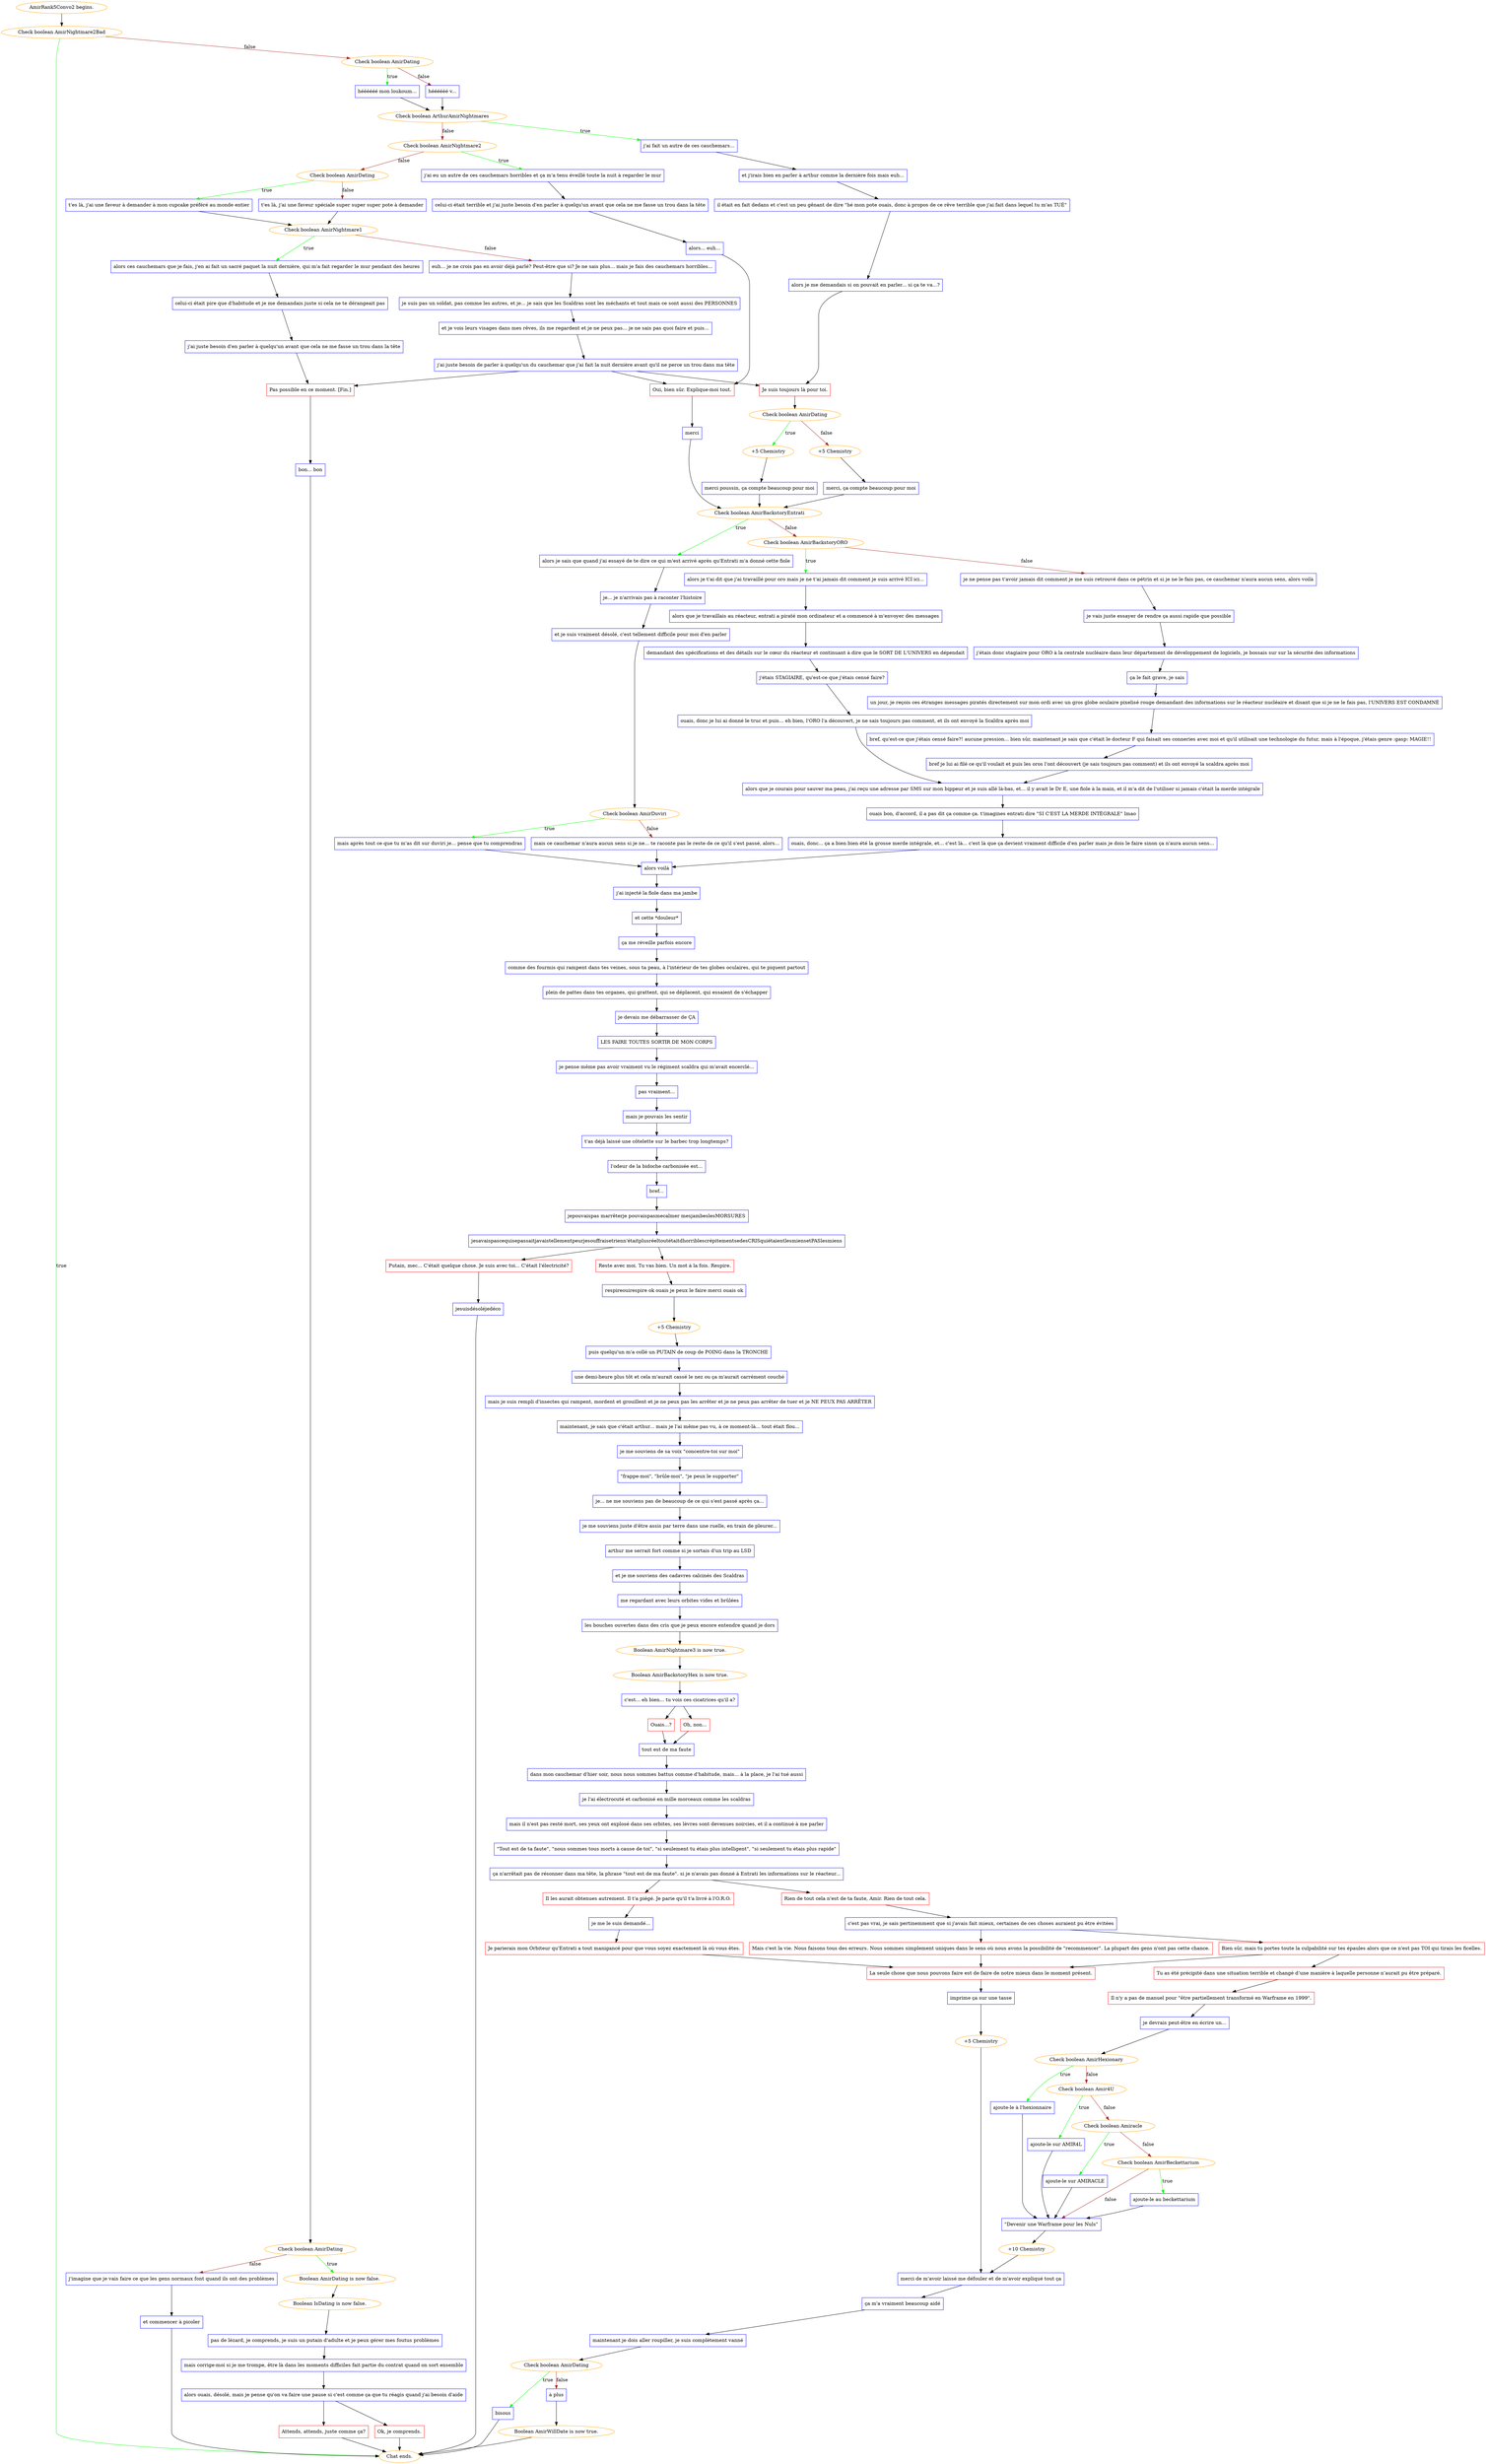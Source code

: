 digraph {
	"AmirRank5Convo2 begins." [color=orange];
		"AmirRank5Convo2 begins." -> j3346168945;
	j3346168945 [label="Check boolean AmirNightmare2Bad",color=orange];
		j3346168945 -> "Chat ends." [label=true,color=green];
		j3346168945 -> j2769147181 [label=false,color=brown];
	"Chat ends." [color=orange];
	j2769147181 [label="Check boolean AmirDating",color=orange];
		j2769147181 -> j1619158158 [label=true,color=green];
		j2769147181 -> j3627226750 [label=false,color=brown];
	j1619158158 [label="héééééé mon loukoum...",shape=box,color=blue];
		j1619158158 -> j2915049333;
	j3627226750 [label="héééééé v...",shape=box,color=blue];
		j3627226750 -> j2915049333;
	j2915049333 [label="Check boolean ArthurAmirNightmares",color=orange];
		j2915049333 -> j981535390 [label=true,color=green];
		j2915049333 -> j3157984749 [label=false,color=brown];
	j981535390 [label="j'ai fait un autre de ces cauchemars...",shape=box,color=blue];
		j981535390 -> j3927052003;
	j3157984749 [label="Check boolean AmirNightmare2",color=orange];
		j3157984749 -> j2897342484 [label=true,color=green];
		j3157984749 -> j2085567462 [label=false,color=brown];
	j3927052003 [label="et j'irais bien en parler à arthur comme la dernière fois mais euh...",shape=box,color=blue];
		j3927052003 -> j2187087484;
	j2897342484 [label="j'ai eu un autre de ces cauchemars horribles et ça m'a tenu éveillé toute la nuit à regarder le mur",shape=box,color=blue];
		j2897342484 -> j1225984604;
	j2085567462 [label="Check boolean AmirDating",color=orange];
		j2085567462 -> j1392866726 [label=true,color=green];
		j2085567462 -> j3644813447 [label=false,color=brown];
	j2187087484 [label="il était en fait dedans et c'est un peu gênant de dire \"hé mon pote ouais, donc à propos de ce rêve terrible que j'ai fait dans lequel tu m'as TUÉ\"",shape=box,color=blue];
		j2187087484 -> j2350948782;
	j1225984604 [label="celui-ci était terrible et j'ai juste besoin d'en parler à quelqu'un avant que cela ne me fasse un trou dans la tête",shape=box,color=blue];
		j1225984604 -> j359849279;
	j1392866726 [label="t'es là, j'ai une faveur à demander à mon cupcake préféré au monde entier",shape=box,color=blue];
		j1392866726 -> j822141118;
	j3644813447 [label="t'es là, j'ai une faveur spéciale super super super pote à demander",shape=box,color=blue];
		j3644813447 -> j822141118;
	j2350948782 [label="alors je me demandais si on pouvait en parler... si ça te va...?",shape=box,color=blue];
		j2350948782 -> j3465988648;
	j359849279 [label="alors... euh...",shape=box,color=blue];
		j359849279 -> j1189605843;
	j822141118 [label="Check boolean AmirNightmare1",color=orange];
		j822141118 -> j2747289709 [label=true,color=green];
		j822141118 -> j2643872904 [label=false,color=brown];
	j3465988648 [label="Je suis toujours là pour toi.",shape=box,color=red];
		j3465988648 -> j2850850546;
	j1189605843 [label="Oui, bien sûr. Explique-moi tout.",shape=box,color=red];
		j1189605843 -> j1870467758;
	j2747289709 [label="alors ces cauchemars que je fais, j'en ai fait un sacré paquet la nuit dernière, qui m'a fait regarder le mur pendant des heures",shape=box,color=blue];
		j2747289709 -> j250179656;
	j2643872904 [label="euh... je ne crois pas en avoir déjà parlé? Peut-être que si? Je ne sais plus... mais je fais des cauchemars horribles...",shape=box,color=blue];
		j2643872904 -> j237499262;
	j2850850546 [label="Check boolean AmirDating",color=orange];
		j2850850546 -> j2462699134 [label=true,color=green];
		j2850850546 -> j3090862143 [label=false,color=brown];
	j1870467758 [label="merci",shape=box,color=blue];
		j1870467758 -> j3726133081;
	j250179656 [label="celui-ci était pire que d'habitude et je me demandais juste si cela ne te dérangeait pas",shape=box,color=blue];
		j250179656 -> j2110678687;
	j237499262 [label="je suis pas un soldat, pas comme les autres, et je... je sais que les Scaldras sont les méchants et tout mais ce sont aussi des PERSONNES",shape=box,color=blue];
		j237499262 -> j3974467942;
	j2462699134 [label="+5 Chemistry",color=orange];
		j2462699134 -> j1195028982;
	j3090862143 [label="+5 Chemistry",color=orange];
		j3090862143 -> j2883993601;
	j3726133081 [label="Check boolean AmirBackstoryEntrati",color=orange];
		j3726133081 -> j746573141 [label=true,color=green];
		j3726133081 -> j3839700962 [label=false,color=brown];
	j2110678687 [label="j'ai juste besoin d'en parler à quelqu'un avant que cela ne me fasse un trou dans la tête",shape=box,color=blue];
		j2110678687 -> j2775560767;
	j3974467942 [label="et je vois leurs visages dans mes rêves, ils me regardent et je ne peux pas... je ne sais pas quoi faire et puis...",shape=box,color=blue];
		j3974467942 -> j55202466;
	j1195028982 [label="merci poussin, ça compte beaucoup pour moi",shape=box,color=blue];
		j1195028982 -> j3726133081;
	j2883993601 [label="merci, ça compte beaucoup pour moi",shape=box,color=blue];
		j2883993601 -> j3726133081;
	j746573141 [label="alors je sais que quand j'ai essayé de te dire ce qui m'est arrivé après qu'Entrati m'a donné cette fiole",shape=box,color=blue];
		j746573141 -> j3627506425;
	j3839700962 [label="Check boolean AmirBackstoryORO",color=orange];
		j3839700962 -> j866182032 [label=true,color=green];
		j3839700962 -> j2802960034 [label=false,color=brown];
	j2775560767 [label="Pas possible en ce moment. [Fin.]",shape=box,color=red];
		j2775560767 -> j1936483979;
	j55202466 [label="j'ai juste besoin de parler à quelqu'un du cauchemar que j'ai fait la nuit dernière avant qu'il ne perce un trou dans ma tête",shape=box,color=blue];
		j55202466 -> j3465988648;
		j55202466 -> j1189605843;
		j55202466 -> j2775560767;
	j3627506425 [label="je... je n'arrivais pas à raconter l'histoire",shape=box,color=blue];
		j3627506425 -> j2234126232;
	j866182032 [label="alors je t'ai dit que j'ai travaillé pour oro mais je ne t'ai jamais dit comment je suis arrivé ICI ici...",shape=box,color=blue];
		j866182032 -> j902129359;
	j2802960034 [label="je ne pense pas t'avoir jamais dit comment je me suis retrouvé dans ce pétrin et si je ne le fais pas, ce cauchemar n'aura aucun sens, alors voilà",shape=box,color=blue];
		j2802960034 -> j3212433423;
	j1936483979 [label="bon... bon",shape=box,color=blue];
		j1936483979 -> j2381424385;
	j2234126232 [label="et je suis vraiment désolé, c'est tellement difficile pour moi d'en parler",shape=box,color=blue];
		j2234126232 -> j2594202141;
	j902129359 [label="alors que je travaillais au réacteur, entrati a piraté mon ordinateur et a commencé à m'envoyer des messages",shape=box,color=blue];
		j902129359 -> j3612391096;
	j3212433423 [label="je vais juste essayer de rendre ça aussi rapide que possible",shape=box,color=blue];
		j3212433423 -> j2235122511;
	j2381424385 [label="Check boolean AmirDating",color=orange];
		j2381424385 -> j2234994147 [label=true,color=green];
		j2381424385 -> j905554690 [label=false,color=brown];
	j2594202141 [label="Check boolean AmirDuviri",color=orange];
		j2594202141 -> j1288722439 [label=true,color=green];
		j2594202141 -> j3899987178 [label=false,color=brown];
	j3612391096 [label="demandant des spécifications et des détails sur le cœur du réacteur et continuant à dire que le SORT DE L'UNIVERS en dépendait",shape=box,color=blue];
		j3612391096 -> j2024010293;
	j2235122511 [label="j'étais donc stagiaire pour ORO à la centrale nucléaire dans leur département de développement de logiciels, je bossais sur sur la sécurité des informations",shape=box,color=blue];
		j2235122511 -> j806031160;
	j2234994147 [label="Boolean AmirDating is now false.",color=orange];
		j2234994147 -> j2466939424;
	j905554690 [label="j'imagine que je vais faire ce que les gens normaux font quand ils ont des problèmes",shape=box,color=blue];
		j905554690 -> j3066494954;
	j1288722439 [label="mais après tout ce que tu m'as dit sur duviri je... pense que tu comprendras",shape=box,color=blue];
		j1288722439 -> j2416773765;
	j3899987178 [label="mais ce cauchemar n'aura aucun sens si je ne... te raconte pas le reste de ce qu'il s'est passé, alors...",shape=box,color=blue];
		j3899987178 -> j2416773765;
	j2024010293 [label="j'étais STAGIAIRE, qu'est-ce que j'étais censé faire?",shape=box,color=blue];
		j2024010293 -> j532072;
	j806031160 [label="ça le fait grave, je sais",shape=box,color=blue];
		j806031160 -> j4127993594;
	j2466939424 [label="Boolean IsDating is now false.",color=orange];
		j2466939424 -> j953532698;
	j3066494954 [label="et commencer à picoler",shape=box,color=blue];
		j3066494954 -> "Chat ends.";
	j2416773765 [label="alors voilà",shape=box,color=blue];
		j2416773765 -> j2423522504;
	j532072 [label="ouais, donc je lui ai donné le truc et puis... eh bien, l'ORO l'a découvert, je ne sais toujours pas comment, et ils ont envoyé la Scaldra après moi",shape=box,color=blue];
		j532072 -> j2184712238;
	j4127993594 [label="un jour, je reçois ces étranges messages piratés directement sur mon ordi avec un gros globe oculaire pixelisé rouge demandant des informations sur le réacteur nucléaire et disant que si je ne le fais pas, l'UNIVERS EST CONDAMNÉ",shape=box,color=blue];
		j4127993594 -> j1769132474;
	j953532698 [label="pas de lézard, je comprends, je suis un putain d'adulte et je peux gérer mes foutus problèmes",shape=box,color=blue];
		j953532698 -> j1162567398;
	j2423522504 [label="j'ai injecté la fiole dans ma jambe",shape=box,color=blue];
		j2423522504 -> j3680990937;
	j2184712238 [label="alors que je courais pour sauver ma peau, j'ai reçu une adresse par SMS sur mon bippeur et je suis allé là-bas, et... il y avait le Dr E, une fiole à la main, et il m'a dit de l'utiliser si jamais c'était la merde intégrale",shape=box,color=blue];
		j2184712238 -> j1753474270;
	j1769132474 [label="bref, qu'est-ce que j'étais censé faire?! aucune pression... bien sûr, maintenant je sais que c'était le docteur F qui faisait ses conneries avec moi et qu'il utilisait une technologie du futur, mais à l'époque, j'étais genre :gasp: MAGIE!!",shape=box,color=blue];
		j1769132474 -> j1076315166;
	j1162567398 [label="mais corrige-moi si je me trompe, être là dans les moments difficiles fait partie du contrat quand on sort ensemble",shape=box,color=blue];
		j1162567398 -> j3873941160;
	j3680990937 [label="et cette *douleur*",shape=box,color=blue];
		j3680990937 -> j237314938;
	j1753474270 [label="ouais bon, d'accord, il a pas dit ça comme ça. t'imagines entrati dire \"SI C'EST LA MERDE INTÉGRALE\" lmao",shape=box,color=blue];
		j1753474270 -> j2265480112;
	j1076315166 [label="bref je lui ai filé ce qu'il voulait et puis les oros l'ont découvert (je sais toujours pas comment) et ils ont envoyé la scaldra après moi",shape=box,color=blue];
		j1076315166 -> j2184712238;
	j3873941160 [label="alors ouais, désolé, mais je pense qu'on va faire une pause si c'est comme ça que tu réagis quand j'ai besoin d'aide",shape=box,color=blue];
		j3873941160 -> j4270567845;
		j3873941160 -> j384870639;
	j237314938 [label="ça me réveille parfois encore",shape=box,color=blue];
		j237314938 -> j1441916157;
	j2265480112 [label="ouais, donc... ça a bien bien été la grosse merde intégrale, et... c'est là... c'est là que ça devient vraiment difficile d'en parler mais je dois le faire sinon ça n'aura aucun sens...",shape=box,color=blue];
		j2265480112 -> j2416773765;
	j4270567845 [label="Attends, attends, juste comme ça?",shape=box,color=red];
		j4270567845 -> "Chat ends.";
	j384870639 [label="Ok, je comprends.",shape=box,color=red];
		j384870639 -> "Chat ends.";
	j1441916157 [label="comme des fourmis qui rampent dans tes veines, sous ta peau, à l'intérieur de tes globes oculaires, qui te piquent partout",shape=box,color=blue];
		j1441916157 -> j466200768;
	j466200768 [label="plein de pattes dans tes organes, qui grattent, qui se déplacent, qui essaient de s'échapper",shape=box,color=blue];
		j466200768 -> j719816766;
	j719816766 [label="je devais me débarrasser de ÇA",shape=box,color=blue];
		j719816766 -> j2906803799;
	j2906803799 [label="LES FAIRE TOUTES SORTIR DE MON CORPS",shape=box,color=blue];
		j2906803799 -> j2578713590;
	j2578713590 [label="je pense même pas avoir vraiment vu le régiment scaldra qui m'avait encerclé...",shape=box,color=blue];
		j2578713590 -> j567538835;
	j567538835 [label="pas vraiment...",shape=box,color=blue];
		j567538835 -> j2431783035;
	j2431783035 [label="mais je pouvais les sentir",shape=box,color=blue];
		j2431783035 -> j4187865165;
	j4187865165 [label="t'as déjà laissé une côtelette sur le barbec trop longtemps?",shape=box,color=blue];
		j4187865165 -> j455169478;
	j455169478 [label="l'odeur de la bidoche carbonisée est...",shape=box,color=blue];
		j455169478 -> j2650018444;
	j2650018444 [label="bref...",shape=box,color=blue];
		j2650018444 -> j3281338372;
	j3281338372 [label="jepouvaispas marrêterje pouvaispasmecalmer mesjambeslesMORSURES",shape=box,color=blue];
		j3281338372 -> j3631493096;
	j3631493096 [label="jesavaispascequisepassaitjavaistellementpeurjesouffraisetrienn'étaitplusréeltoutétaitdhorriblescrépitementsedesCRISquiétaientlesmiensetPASlesmiens",shape=box,color=blue];
		j3631493096 -> j2580356477;
		j3631493096 -> j2621325176;
	j2580356477 [label="Reste avec moi. Tu vas bien. Un mot à la fois. Respire.",shape=box,color=red];
		j2580356477 -> j56941174;
	j2621325176 [label="Putain, mec... C'était quelque chose. Je suis avec toi... C'était l'électricité?",shape=box,color=red];
		j2621325176 -> j2885313123;
	j56941174 [label="respireouirespire ok ouais je peux le faire merci ouais ok",shape=box,color=blue];
		j56941174 -> j193708225;
	j2885313123 [label="jesuisdésoléjedéco",shape=box,color=blue];
		j2885313123 -> "Chat ends.";
	j193708225 [label="+5 Chemistry",color=orange];
		j193708225 -> j1165819918;
	j1165819918 [label="puis quelqu'un m'a collé un PUTAIN de coup de POING dans la TRONCHE",shape=box,color=blue];
		j1165819918 -> j207156121;
	j207156121 [label="une demi-heure plus tôt et cela m'aurait cassé le nez ou ça m'aurait carrément couché",shape=box,color=blue];
		j207156121 -> j724228044;
	j724228044 [label="mais je suis rempli d'insectes qui rampent, mordent et grouillent et je ne peux pas les arrêter et je ne peux pas arrêter de tuer et je NE PEUX PAS ARRÊTER",shape=box,color=blue];
		j724228044 -> j1121751403;
	j1121751403 [label="maintenant, je sais que c'était arthur... mais je l'ai même pas vu, à ce moment-là... tout était flou...",shape=box,color=blue];
		j1121751403 -> j2676630290;
	j2676630290 [label="je me souviens de sa voix \"concentre-toi sur moi\"",shape=box,color=blue];
		j2676630290 -> j1093719240;
	j1093719240 [label="\"frappe-moi\", \"brûle-moi\", \"je peux le supporter\"",shape=box,color=blue];
		j1093719240 -> j2556470416;
	j2556470416 [label="je... ne me souviens pas de beaucoup de ce qui s'est passé après ça...",shape=box,color=blue];
		j2556470416 -> j337563456;
	j337563456 [label="je me souviens juste d'être assis par terre dans une ruelle, en train de pleurer...",shape=box,color=blue];
		j337563456 -> j1262128947;
	j1262128947 [label="arthur me serrait fort comme si je sortais d'un trip au LSD",shape=box,color=blue];
		j1262128947 -> j859500637;
	j859500637 [label="et je me souviens des cadavres calcinés des Scaldras",shape=box,color=blue];
		j859500637 -> j3653087242;
	j3653087242 [label="me regardant avec leurs orbites vides et brûlées",shape=box,color=blue];
		j3653087242 -> j43773098;
	j43773098 [label="les bouches ouvertes dans des cris que je peux encore entendre quand je dors",shape=box,color=blue];
		j43773098 -> j3482716203;
	j3482716203 [label="Boolean AmirNightmare3 is now true.",color=orange];
		j3482716203 -> j1032794049;
	j1032794049 [label="Boolean AmirBackstoryHex is now true.",color=orange];
		j1032794049 -> j1028140754;
	j1028140754 [label="c'est... eh bien... tu vois ces cicatrices qu'il a?",shape=box,color=blue];
		j1028140754 -> j1657925214;
		j1028140754 -> j3394143788;
	j1657925214 [label="Ouais...?",shape=box,color=red];
		j1657925214 -> j1783109751;
	j3394143788 [label="Oh, non...",shape=box,color=red];
		j3394143788 -> j1783109751;
	j1783109751 [label="tout est de ma faute",shape=box,color=blue];
		j1783109751 -> j2845227198;
	j2845227198 [label="dans mon cauchemar d'hier soir, nous nous sommes battus comme d'habitude, mais... à la place, je l'ai tué aussi",shape=box,color=blue];
		j2845227198 -> j2114935466;
	j2114935466 [label="je l'ai électrocuté et carbonisé en mille morceaux comme les scaldras",shape=box,color=blue];
		j2114935466 -> j2543873827;
	j2543873827 [label="mais il n'est pas resté mort, ses yeux ont explosé dans ses orbites, ses lèvres sont devenues noircies, et il a continué à me parler",shape=box,color=blue];
		j2543873827 -> j1599998535;
	j1599998535 [label="\"Tout est de ta faute\", \"nous sommes tous morts à cause de toi\", \"si seulement tu étais plus intelligent\", \"si seulement tu étais plus rapide\"",shape=box,color=blue];
		j1599998535 -> j3593186890;
	j3593186890 [label="ça n'arrêtait pas de résonner dans ma tête, la phrase \"tout est de ma faute\". si je n'avais pas donné à Entrati les informations sur le réacteur...",shape=box,color=blue];
		j3593186890 -> j575832044;
		j3593186890 -> j3477897836;
	j575832044 [label="Il les aurait obtenues autrement. Il t'a piégé. Je parie qu'il t'a livré à l'O.R.O.",shape=box,color=red];
		j575832044 -> j2480248306;
	j3477897836 [label="Rien de tout cela n'est de ta faute, Amir. Rien de tout cela.",shape=box,color=red];
		j3477897836 -> j2327244593;
	j2480248306 [label="je me le suis demandé...",shape=box,color=blue];
		j2480248306 -> j3910880713;
	j2327244593 [label="c'est pas vrai, je sais pertinemment que si j'avais fait mieux, certaines de ces choses auraient pu être évitées",shape=box,color=blue];
		j2327244593 -> j3215025373;
		j2327244593 -> j1392833267;
	j3910880713 [label="Je parierais mon Orbiteur qu'Entrati a tout manigancé pour que vous soyez exactement là où vous êtes.",shape=box,color=red];
		j3910880713 -> j1650580627;
	j3215025373 [label="Mais c'est la vie. Nous faisons tous des erreurs. Nous sommes simplement uniques dans le sens où nous avons la possibilité de \"recommencer\". La plupart des gens n'ont pas cette chance.",shape=box,color=red];
		j3215025373 -> j1650580627;
	j1392833267 [label="Bien sûr, mais tu portes toute la culpabilité sur tes épaules alors que ce n'est pas TOI qui tirais les ficelles.",shape=box,color=red];
		j1392833267 -> j1313182943;
		j1392833267 -> j1650580627;
	j1650580627 [label="La seule chose que nous pouvons faire est de faire de notre mieux dans le moment présent.",shape=box,color=red];
		j1650580627 -> j3744296915;
	j1313182943 [label="Tu as été précipité dans une situation terrible et changé d’une manière à laquelle personne n’aurait pu être préparé.",shape=box,color=red];
		j1313182943 -> j1264362083;
	j3744296915 [label="imprime ça sur une tasse",shape=box,color=blue];
		j3744296915 -> j3671098804;
	j1264362083 [label="Il n'y a pas de manuel pour \"être partiellement transformé en Warframe en 1999\".",shape=box,color=red];
		j1264362083 -> j3537881664;
	j3671098804 [label="+5 Chemistry",color=orange];
		j3671098804 -> j619539072;
	j3537881664 [label="je devrais peut-être en écrire un...",shape=box,color=blue];
		j3537881664 -> j767568525;
	j619539072 [label="merci de m'avoir laissé me défouler et de m'avoir expliqué tout ça",shape=box,color=blue];
		j619539072 -> j258175697;
	j767568525 [label="Check boolean AmirHexionary",color=orange];
		j767568525 -> j3637612954 [label=true,color=green];
		j767568525 -> j2891816278 [label=false,color=brown];
	j258175697 [label="ça m'a vraiment beaucoup aidé",shape=box,color=blue];
		j258175697 -> j3386577076;
	j3637612954 [label="ajoute-le à l'hexionnaire",shape=box,color=blue];
		j3637612954 -> j2967355496;
	j2891816278 [label="Check boolean Amir4U",color=orange];
		j2891816278 -> j2291439666 [label=true,color=green];
		j2891816278 -> j407232223 [label=false,color=brown];
	j3386577076 [label="maintenant je dois aller roupiller, je suis complètement vanné",shape=box,color=blue];
		j3386577076 -> j3775348585;
	j2967355496 [label="\"Devenir une Warframe pour les Nuls\"",shape=box,color=blue];
		j2967355496 -> j886888535;
	j2291439666 [label="ajoute-le sur AMIR4L",shape=box,color=blue];
		j2291439666 -> j2967355496;
	j407232223 [label="Check boolean Amiracle",color=orange];
		j407232223 -> j321127506 [label=true,color=green];
		j407232223 -> j3011765431 [label=false,color=brown];
	j3775348585 [label="Check boolean AmirDating",color=orange];
		j3775348585 -> j866508537 [label=true,color=green];
		j3775348585 -> j3075948268 [label=false,color=brown];
	j886888535 [label="+10 Chemistry",color=orange];
		j886888535 -> j619539072;
	j321127506 [label="ajoute-le sur AMIRACLE",shape=box,color=blue];
		j321127506 -> j2967355496;
	j3011765431 [label="Check boolean AmirBeckettarium",color=orange];
		j3011765431 -> j2093475123 [label=true,color=green];
		j3011765431 -> j2967355496 [label=false,color=brown];
	j866508537 [label="bisous",shape=box,color=blue];
		j866508537 -> "Chat ends.";
	j3075948268 [label="à plus",shape=box,color=blue];
		j3075948268 -> j1538486228;
	j2093475123 [label="ajoute-le au beckettarium",shape=box,color=blue];
		j2093475123 -> j2967355496;
	j1538486228 [label="Boolean AmirWillDate is now true.",color=orange];
		j1538486228 -> "Chat ends.";
}